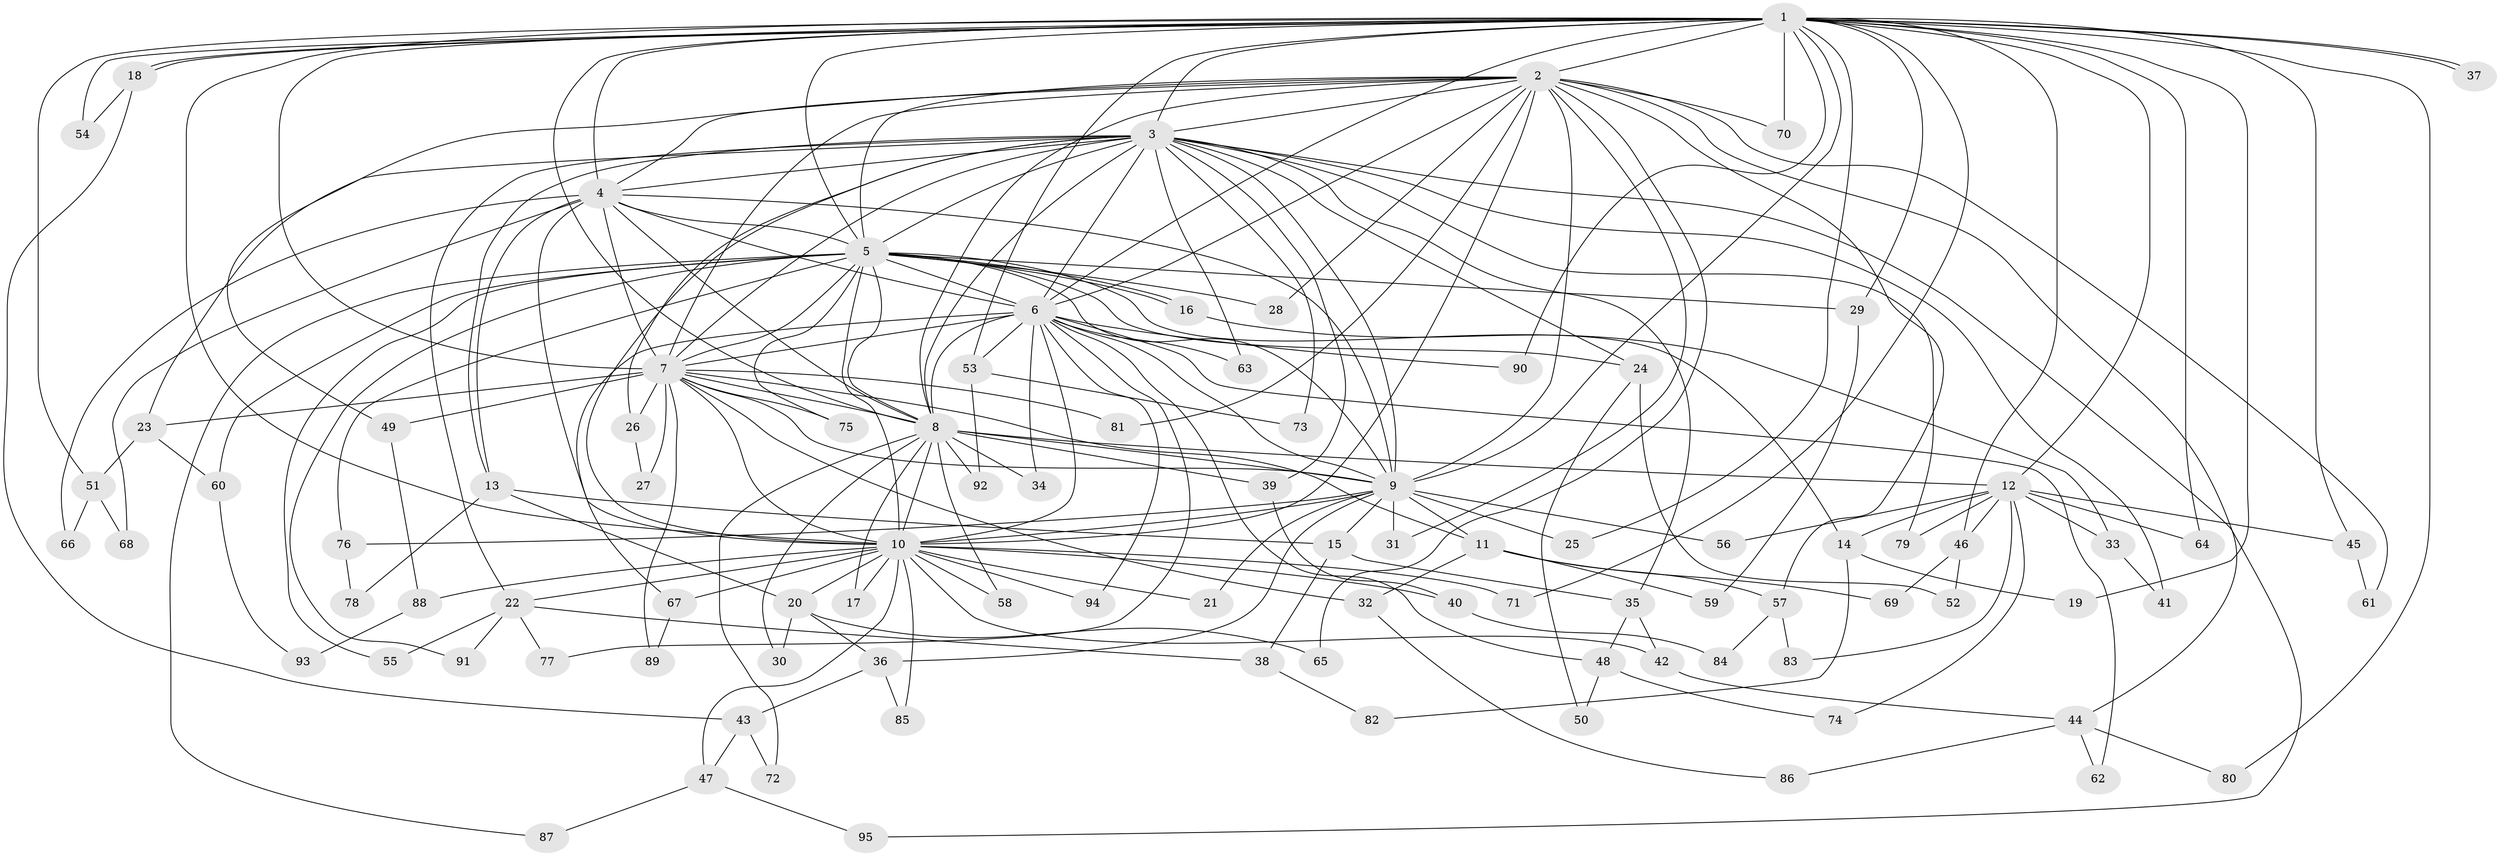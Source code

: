 // Generated by graph-tools (version 1.1) at 2025/34/03/09/25 02:34:46]
// undirected, 95 vertices, 215 edges
graph export_dot {
graph [start="1"]
  node [color=gray90,style=filled];
  1;
  2;
  3;
  4;
  5;
  6;
  7;
  8;
  9;
  10;
  11;
  12;
  13;
  14;
  15;
  16;
  17;
  18;
  19;
  20;
  21;
  22;
  23;
  24;
  25;
  26;
  27;
  28;
  29;
  30;
  31;
  32;
  33;
  34;
  35;
  36;
  37;
  38;
  39;
  40;
  41;
  42;
  43;
  44;
  45;
  46;
  47;
  48;
  49;
  50;
  51;
  52;
  53;
  54;
  55;
  56;
  57;
  58;
  59;
  60;
  61;
  62;
  63;
  64;
  65;
  66;
  67;
  68;
  69;
  70;
  71;
  72;
  73;
  74;
  75;
  76;
  77;
  78;
  79;
  80;
  81;
  82;
  83;
  84;
  85;
  86;
  87;
  88;
  89;
  90;
  91;
  92;
  93;
  94;
  95;
  1 -- 2;
  1 -- 3;
  1 -- 4;
  1 -- 5;
  1 -- 6;
  1 -- 7;
  1 -- 8;
  1 -- 9;
  1 -- 10;
  1 -- 12;
  1 -- 18;
  1 -- 18;
  1 -- 19;
  1 -- 25;
  1 -- 29;
  1 -- 37;
  1 -- 37;
  1 -- 45;
  1 -- 46;
  1 -- 51;
  1 -- 53;
  1 -- 54;
  1 -- 64;
  1 -- 70;
  1 -- 71;
  1 -- 80;
  1 -- 90;
  2 -- 3;
  2 -- 4;
  2 -- 5;
  2 -- 6;
  2 -- 7;
  2 -- 8;
  2 -- 9;
  2 -- 10;
  2 -- 28;
  2 -- 31;
  2 -- 44;
  2 -- 49;
  2 -- 57;
  2 -- 61;
  2 -- 65;
  2 -- 70;
  2 -- 81;
  3 -- 4;
  3 -- 5;
  3 -- 6;
  3 -- 7;
  3 -- 8;
  3 -- 9;
  3 -- 10;
  3 -- 13;
  3 -- 22;
  3 -- 23;
  3 -- 24;
  3 -- 26;
  3 -- 35;
  3 -- 39;
  3 -- 41;
  3 -- 63;
  3 -- 73;
  3 -- 79;
  3 -- 95;
  4 -- 5;
  4 -- 6;
  4 -- 7;
  4 -- 8;
  4 -- 9;
  4 -- 10;
  4 -- 13;
  4 -- 66;
  4 -- 68;
  5 -- 6;
  5 -- 7;
  5 -- 8;
  5 -- 9;
  5 -- 10;
  5 -- 14;
  5 -- 16;
  5 -- 16;
  5 -- 24;
  5 -- 28;
  5 -- 29;
  5 -- 55;
  5 -- 60;
  5 -- 75;
  5 -- 76;
  5 -- 87;
  5 -- 91;
  6 -- 7;
  6 -- 8;
  6 -- 9;
  6 -- 10;
  6 -- 34;
  6 -- 48;
  6 -- 53;
  6 -- 62;
  6 -- 63;
  6 -- 67;
  6 -- 77;
  6 -- 90;
  6 -- 94;
  7 -- 8;
  7 -- 9;
  7 -- 10;
  7 -- 11;
  7 -- 23;
  7 -- 26;
  7 -- 27;
  7 -- 32;
  7 -- 49;
  7 -- 75;
  7 -- 81;
  7 -- 89;
  8 -- 9;
  8 -- 10;
  8 -- 12;
  8 -- 17;
  8 -- 30;
  8 -- 34;
  8 -- 39;
  8 -- 58;
  8 -- 72;
  8 -- 92;
  9 -- 10;
  9 -- 11;
  9 -- 15;
  9 -- 21;
  9 -- 25;
  9 -- 31;
  9 -- 36;
  9 -- 56;
  9 -- 76;
  10 -- 17;
  10 -- 20;
  10 -- 21;
  10 -- 22;
  10 -- 40;
  10 -- 42;
  10 -- 47;
  10 -- 58;
  10 -- 67;
  10 -- 71;
  10 -- 85;
  10 -- 88;
  10 -- 94;
  11 -- 32;
  11 -- 57;
  11 -- 59;
  11 -- 69;
  12 -- 14;
  12 -- 33;
  12 -- 45;
  12 -- 46;
  12 -- 56;
  12 -- 64;
  12 -- 74;
  12 -- 79;
  12 -- 83;
  13 -- 15;
  13 -- 20;
  13 -- 78;
  14 -- 19;
  14 -- 82;
  15 -- 35;
  15 -- 38;
  16 -- 33;
  18 -- 43;
  18 -- 54;
  20 -- 30;
  20 -- 36;
  20 -- 65;
  22 -- 38;
  22 -- 55;
  22 -- 77;
  22 -- 91;
  23 -- 51;
  23 -- 60;
  24 -- 50;
  24 -- 52;
  26 -- 27;
  29 -- 59;
  32 -- 86;
  33 -- 41;
  35 -- 42;
  35 -- 48;
  36 -- 43;
  36 -- 85;
  38 -- 82;
  39 -- 40;
  40 -- 84;
  42 -- 44;
  43 -- 47;
  43 -- 72;
  44 -- 62;
  44 -- 80;
  44 -- 86;
  45 -- 61;
  46 -- 52;
  46 -- 69;
  47 -- 87;
  47 -- 95;
  48 -- 50;
  48 -- 74;
  49 -- 88;
  51 -- 66;
  51 -- 68;
  53 -- 73;
  53 -- 92;
  57 -- 83;
  57 -- 84;
  60 -- 93;
  67 -- 89;
  76 -- 78;
  88 -- 93;
}
